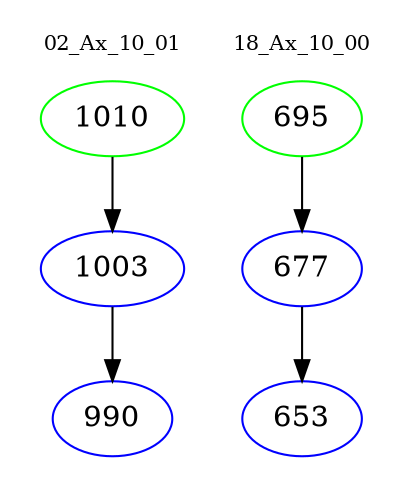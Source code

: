 digraph{
subgraph cluster_0 {
color = white
label = "02_Ax_10_01";
fontsize=10;
T0_1010 [label="1010", color="green"]
T0_1010 -> T0_1003 [color="black"]
T0_1003 [label="1003", color="blue"]
T0_1003 -> T0_990 [color="black"]
T0_990 [label="990", color="blue"]
}
subgraph cluster_1 {
color = white
label = "18_Ax_10_00";
fontsize=10;
T1_695 [label="695", color="green"]
T1_695 -> T1_677 [color="black"]
T1_677 [label="677", color="blue"]
T1_677 -> T1_653 [color="black"]
T1_653 [label="653", color="blue"]
}
}
